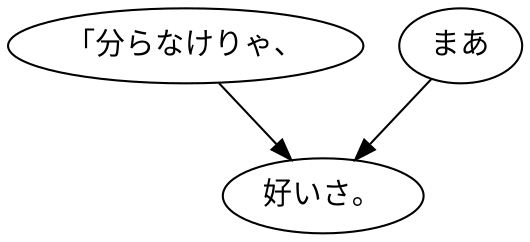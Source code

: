 digraph graph2449 {
	node0 [label="「分らなけりゃ、"];
	node1 [label="まあ"];
	node2 [label="好いさ。"];
	node0 -> node2;
	node1 -> node2;
}
